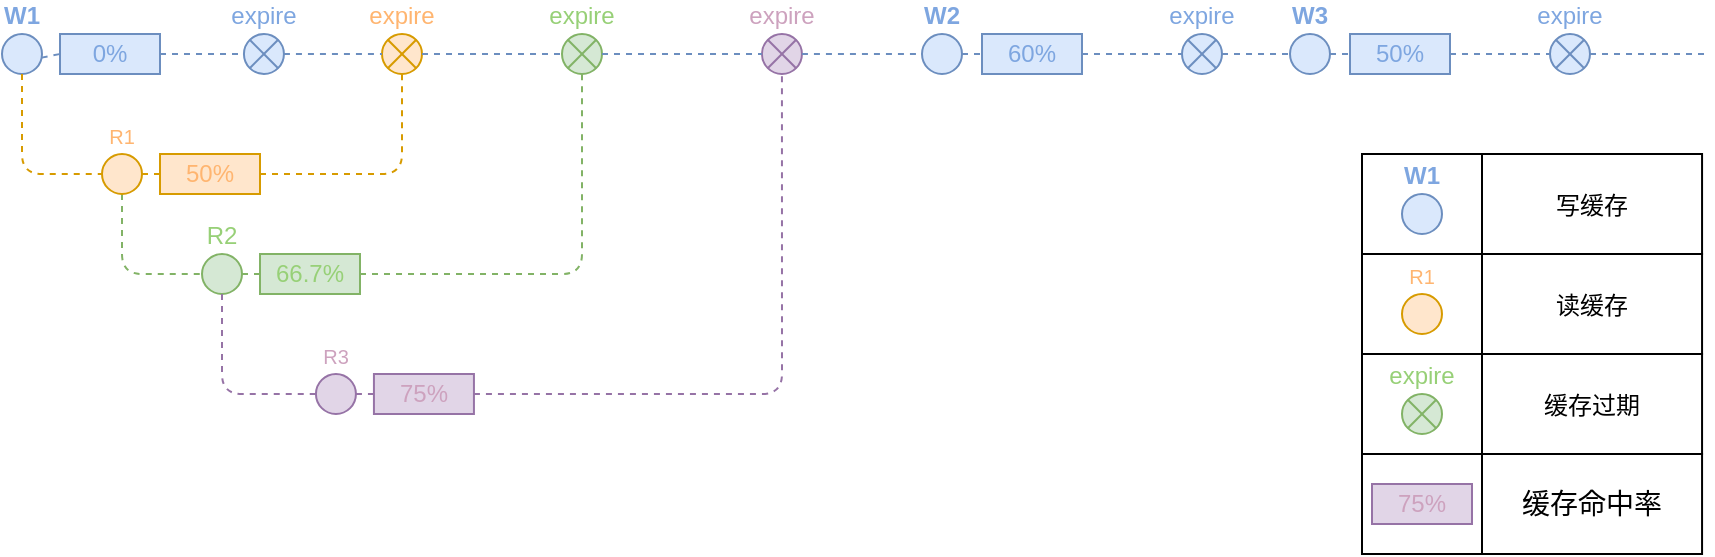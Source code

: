 <mxfile version="17.1.2" type="github">
  <diagram name="Page-1" id="bd83a815-5ea8-2e97-e5ec-87c9f400f2fa">
    <mxGraphModel dx="948" dy="529" grid="1" gridSize="10" guides="1" tooltips="1" connect="1" arrows="1" fold="1" page="1" pageScale="1.5" pageWidth="1169" pageHeight="826" background="none" math="0" shadow="0">
      <root>
        <mxCell id="0" style=";html=1;" />
        <mxCell id="1" style=";html=1;" parent="0" />
        <mxCell id="F4GWBupZAmnBH1ptHHpH-1" value="" style="whiteSpace=wrap;html=1;rounded=0;shadow=0;strokeWidth=1;fontSize=14" vertex="1" parent="1">
          <mxGeometry x="710" y="270" width="60" height="50" as="geometry" />
        </mxCell>
        <mxCell id="F4GWBupZAmnBH1ptHHpH-2" value="缓存命中率" style="whiteSpace=wrap;html=1;rounded=0;shadow=0;strokeWidth=1;fontSize=14" vertex="1" parent="1">
          <mxGeometry x="770" y="270" width="110.03" height="50" as="geometry" />
        </mxCell>
        <mxCell id="F4GWBupZAmnBH1ptHHpH-3" value="" style="whiteSpace=wrap;html=1;rounded=0;shadow=0;strokeWidth=1;fontSize=14" vertex="1" parent="1">
          <mxGeometry x="710" y="220" width="60" height="50" as="geometry" />
        </mxCell>
        <mxCell id="F4GWBupZAmnBH1ptHHpH-4" value="&lt;span style=&quot;font-size: 12px&quot;&gt;缓存过期&lt;/span&gt;" style="whiteSpace=wrap;html=1;rounded=0;shadow=0;strokeWidth=1;fontSize=14" vertex="1" parent="1">
          <mxGeometry x="770" y="220" width="110.03" height="50" as="geometry" />
        </mxCell>
        <mxCell id="F4GWBupZAmnBH1ptHHpH-5" value="" style="whiteSpace=wrap;html=1;rounded=0;shadow=0;strokeWidth=1;fontSize=14" vertex="1" parent="1">
          <mxGeometry x="710" y="170" width="60" height="50" as="geometry" />
        </mxCell>
        <mxCell id="F4GWBupZAmnBH1ptHHpH-6" value="&lt;span style=&quot;font-size: 12px&quot;&gt;读缓存&lt;/span&gt;" style="whiteSpace=wrap;html=1;rounded=0;shadow=0;strokeWidth=1;fontSize=14" vertex="1" parent="1">
          <mxGeometry x="770" y="170" width="110.03" height="50" as="geometry" />
        </mxCell>
        <mxCell id="F4GWBupZAmnBH1ptHHpH-7" value="" style="whiteSpace=wrap;html=1;rounded=0;shadow=0;strokeWidth=1;fontSize=14" vertex="1" parent="1">
          <mxGeometry x="710" y="120" width="60" height="50" as="geometry" />
        </mxCell>
        <mxCell id="F4GWBupZAmnBH1ptHHpH-8" value="&lt;span style=&quot;font-size: 12px&quot;&gt;写缓存&lt;/span&gt;" style="whiteSpace=wrap;html=1;rounded=0;shadow=0;strokeWidth=1;fontSize=14" vertex="1" parent="1">
          <mxGeometry x="770" y="120" width="110.03" height="50" as="geometry" />
        </mxCell>
        <mxCell id="F4GWBupZAmnBH1ptHHpH-9" value="" style="endArrow=none;dashed=1;html=1;fillColor=#dae8fc;strokeColor=#6c8ebf;exitX=1;exitY=0.5;exitDx=0;exitDy=0;startArrow=none;" edge="1" parent="1" source="F4GWBupZAmnBH1ptHHpH-44">
          <mxGeometry width="50" height="50" relative="1" as="geometry">
            <mxPoint x="740" y="70" as="sourcePoint" />
            <mxPoint x="700" y="70" as="targetPoint" />
          </mxGeometry>
        </mxCell>
        <mxCell id="F4GWBupZAmnBH1ptHHpH-10" value="W1" style="ellipse;whiteSpace=wrap;html=1;aspect=fixed;fillColor=#dae8fc;strokeColor=#6c8ebf;fontStyle=1;labelPosition=center;verticalLabelPosition=top;align=center;verticalAlign=bottom;fontColor=#7EA6E0;" vertex="1" parent="1">
          <mxGeometry x="30" y="60" width="20" height="20" as="geometry" />
        </mxCell>
        <mxCell id="F4GWBupZAmnBH1ptHHpH-11" value="R2" style="ellipse;whiteSpace=wrap;html=1;aspect=fixed;fillColor=#d5e8d4;strokeColor=#82b366;labelPosition=center;verticalLabelPosition=top;align=center;verticalAlign=bottom;fontColor=#97D077;" vertex="1" parent="1">
          <mxGeometry x="130" y="170" width="20" height="20" as="geometry" />
        </mxCell>
        <mxCell id="F4GWBupZAmnBH1ptHHpH-12" style="edgeStyle=orthogonalEdgeStyle;rounded=1;orthogonalLoop=1;jettySize=auto;html=1;dashed=1;endArrow=none;endFill=0;fillColor=#d5e8d4;strokeColor=#82b366;exitX=0.5;exitY=1;exitDx=0;exitDy=0;" edge="1" parent="1" source="F4GWBupZAmnBH1ptHHpH-14" target="F4GWBupZAmnBH1ptHHpH-11">
          <mxGeometry relative="1" as="geometry">
            <mxPoint x="680" y="180" as="targetPoint" />
            <mxPoint x="100" y="180" as="sourcePoint" />
            <Array as="points">
              <mxPoint x="90" y="180" />
            </Array>
          </mxGeometry>
        </mxCell>
        <mxCell id="F4GWBupZAmnBH1ptHHpH-13" style="edgeStyle=orthogonalEdgeStyle;rounded=1;orthogonalLoop=1;jettySize=auto;html=1;dashed=1;endArrow=none;endFill=0;fontSize=10;fontColor=#FFB570;fillColor=#ffe6cc;strokeColor=#d79b00;exitX=0.5;exitY=1;exitDx=0;exitDy=0;" edge="1" parent="1" source="F4GWBupZAmnBH1ptHHpH-10" target="F4GWBupZAmnBH1ptHHpH-14">
          <mxGeometry relative="1" as="geometry">
            <Array as="points">
              <mxPoint x="40" y="130" />
            </Array>
          </mxGeometry>
        </mxCell>
        <mxCell id="F4GWBupZAmnBH1ptHHpH-14" value="R1" style="ellipse;whiteSpace=wrap;html=1;aspect=fixed;fontSize=10;labelPosition=center;verticalLabelPosition=top;align=center;verticalAlign=bottom;fillColor=#ffe6cc;strokeColor=#d79b00;fontColor=#FFB570;" vertex="1" parent="1">
          <mxGeometry x="80.0" y="120" width="20" height="20" as="geometry" />
        </mxCell>
        <mxCell id="F4GWBupZAmnBH1ptHHpH-15" value="R3" style="ellipse;whiteSpace=wrap;html=1;aspect=fixed;fontSize=10;fillColor=#e1d5e7;strokeColor=#9673a6;labelPosition=center;verticalLabelPosition=top;align=center;verticalAlign=bottom;fontColor=#CDA2BE;" vertex="1" parent="1">
          <mxGeometry x="186.97" y="230" width="20" height="20" as="geometry" />
        </mxCell>
        <mxCell id="F4GWBupZAmnBH1ptHHpH-16" style="edgeStyle=orthogonalEdgeStyle;rounded=1;orthogonalLoop=1;jettySize=auto;html=1;dashed=1;endArrow=none;endFill=0;fontSize=12;fontColor=#FFB570;fillColor=#e1d5e7;strokeColor=#9673a6;exitX=0.5;exitY=1;exitDx=0;exitDy=0;" edge="1" parent="1" source="F4GWBupZAmnBH1ptHHpH-11" target="F4GWBupZAmnBH1ptHHpH-15">
          <mxGeometry relative="1" as="geometry">
            <mxPoint x="120" y="240" as="sourcePoint" />
            <mxPoint x="209.97" y="260" as="targetPoint" />
            <Array as="points">
              <mxPoint x="140" y="240" />
            </Array>
          </mxGeometry>
        </mxCell>
        <mxCell id="F4GWBupZAmnBH1ptHHpH-17" value="expire" style="shape=sumEllipse;perimeter=ellipsePerimeter;whiteSpace=wrap;html=1;backgroundOutline=1;labelPosition=center;verticalLabelPosition=top;align=center;verticalAlign=bottom;fillColor=#dae8fc;strokeColor=#6c8ebf;fontColor=#7EA6E0;" vertex="1" parent="1">
          <mxGeometry x="150.97" y="60" width="20" height="20" as="geometry" />
        </mxCell>
        <mxCell id="F4GWBupZAmnBH1ptHHpH-18" value="" style="endArrow=none;dashed=1;html=1;fillColor=#dae8fc;strokeColor=#6c8ebf;labelPosition=center;verticalLabelPosition=top;align=center;verticalAlign=bottom;fontSize=6;startArrow=none;" edge="1" parent="1" source="F4GWBupZAmnBH1ptHHpH-32" target="F4GWBupZAmnBH1ptHHpH-17">
          <mxGeometry width="50" height="50" relative="1" as="geometry">
            <mxPoint x="50" y="70" as="sourcePoint" />
            <mxPoint x="640" y="70" as="targetPoint" />
            <Array as="points" />
          </mxGeometry>
        </mxCell>
        <mxCell id="F4GWBupZAmnBH1ptHHpH-19" value="" style="edgeStyle=orthogonalEdgeStyle;rounded=1;orthogonalLoop=1;jettySize=auto;html=1;dashed=1;endArrow=none;endFill=0;fontSize=12;fontColor=#FFB570;fillColor=#ffe6cc;strokeColor=#d79b00;startArrow=none;" edge="1" parent="1" source="F4GWBupZAmnBH1ptHHpH-34" target="F4GWBupZAmnBH1ptHHpH-22">
          <mxGeometry relative="1" as="geometry">
            <mxPoint x="100" y="130" as="sourcePoint" />
            <mxPoint x="434.66" y="150" as="targetPoint" />
            <Array as="points" />
          </mxGeometry>
        </mxCell>
        <mxCell id="F4GWBupZAmnBH1ptHHpH-20" value="" style="edgeStyle=orthogonalEdgeStyle;rounded=1;orthogonalLoop=1;jettySize=auto;html=1;dashed=1;endArrow=none;endFill=0;fillColor=#d5e8d4;strokeColor=#82b366;startArrow=none;" edge="1" parent="1" source="F4GWBupZAmnBH1ptHHpH-36" target="F4GWBupZAmnBH1ptHHpH-24">
          <mxGeometry relative="1" as="geometry">
            <mxPoint x="269.97" y="180" as="targetPoint" />
            <mxPoint x="150" y="180" as="sourcePoint" />
            <Array as="points">
              <mxPoint x="320" y="180" />
            </Array>
          </mxGeometry>
        </mxCell>
        <mxCell id="F4GWBupZAmnBH1ptHHpH-21" value="" style="edgeStyle=orthogonalEdgeStyle;rounded=1;orthogonalLoop=1;jettySize=auto;html=1;dashed=1;endArrow=none;endFill=0;fontSize=12;fontColor=#FFB570;fillColor=#e1d5e7;strokeColor=#9673a6;startArrow=none;" edge="1" parent="1" source="F4GWBupZAmnBH1ptHHpH-38" target="F4GWBupZAmnBH1ptHHpH-26">
          <mxGeometry relative="1" as="geometry">
            <mxPoint x="206.97" y="240" as="sourcePoint" />
            <mxPoint x="610" y="70" as="targetPoint" />
          </mxGeometry>
        </mxCell>
        <mxCell id="F4GWBupZAmnBH1ptHHpH-22" value="expire" style="shape=sumEllipse;perimeter=ellipsePerimeter;whiteSpace=wrap;html=1;backgroundOutline=1;labelPosition=center;verticalLabelPosition=top;align=center;verticalAlign=bottom;fillColor=#ffe6cc;strokeColor=#d79b00;fontColor=#FFB570;" vertex="1" parent="1">
          <mxGeometry x="220.0" y="60" width="20" height="20" as="geometry" />
        </mxCell>
        <mxCell id="F4GWBupZAmnBH1ptHHpH-23" value="" style="endArrow=none;dashed=1;html=1;fillColor=#dae8fc;strokeColor=#6c8ebf;startArrow=none;" edge="1" parent="1" source="F4GWBupZAmnBH1ptHHpH-17" target="F4GWBupZAmnBH1ptHHpH-22">
          <mxGeometry width="50" height="50" relative="1" as="geometry">
            <mxPoint x="140" y="70" as="sourcePoint" />
            <mxPoint x="640" y="70" as="targetPoint" />
            <Array as="points" />
          </mxGeometry>
        </mxCell>
        <mxCell id="F4GWBupZAmnBH1ptHHpH-24" value="expire" style="shape=sumEllipse;perimeter=ellipsePerimeter;whiteSpace=wrap;html=1;backgroundOutline=1;labelPosition=center;verticalLabelPosition=top;align=center;verticalAlign=bottom;fillColor=#d5e8d4;strokeColor=#82b366;fontColor=#97D077;" vertex="1" parent="1">
          <mxGeometry x="310" y="60" width="20" height="20" as="geometry" />
        </mxCell>
        <mxCell id="F4GWBupZAmnBH1ptHHpH-25" value="" style="endArrow=none;dashed=1;html=1;fillColor=#dae8fc;strokeColor=#6c8ebf;startArrow=none;" edge="1" parent="1" source="F4GWBupZAmnBH1ptHHpH-22" target="F4GWBupZAmnBH1ptHHpH-24">
          <mxGeometry width="50" height="50" relative="1" as="geometry">
            <mxPoint x="229.97" y="70" as="sourcePoint" />
            <mxPoint x="640" y="70" as="targetPoint" />
            <Array as="points" />
          </mxGeometry>
        </mxCell>
        <mxCell id="F4GWBupZAmnBH1ptHHpH-26" value="expire" style="shape=sumEllipse;perimeter=ellipsePerimeter;whiteSpace=wrap;html=1;backgroundOutline=1;labelPosition=center;verticalLabelPosition=top;align=center;verticalAlign=bottom;fillColor=#e1d5e7;strokeColor=#9673a6;fontColor=#CDA2BE;" vertex="1" parent="1">
          <mxGeometry x="409.97" y="60" width="20" height="20" as="geometry" />
        </mxCell>
        <mxCell id="F4GWBupZAmnBH1ptHHpH-27" value="" style="endArrow=none;dashed=1;html=1;fillColor=#dae8fc;strokeColor=#6c8ebf;startArrow=none;" edge="1" parent="1" source="F4GWBupZAmnBH1ptHHpH-24" target="F4GWBupZAmnBH1ptHHpH-26">
          <mxGeometry width="50" height="50" relative="1" as="geometry">
            <mxPoint x="330" y="70" as="sourcePoint" />
            <mxPoint x="640" y="70" as="targetPoint" />
            <Array as="points" />
          </mxGeometry>
        </mxCell>
        <mxCell id="F4GWBupZAmnBH1ptHHpH-28" value="W1" style="ellipse;whiteSpace=wrap;html=1;aspect=fixed;fillColor=#dae8fc;strokeColor=#6c8ebf;fontStyle=1;labelPosition=center;verticalLabelPosition=top;align=center;verticalAlign=bottom;fontColor=#7EA6E0;" vertex="1" parent="1">
          <mxGeometry x="730" y="140" width="20" height="20" as="geometry" />
        </mxCell>
        <mxCell id="F4GWBupZAmnBH1ptHHpH-29" value="R1" style="ellipse;whiteSpace=wrap;html=1;aspect=fixed;fontSize=10;labelPosition=center;verticalLabelPosition=top;align=center;verticalAlign=bottom;fillColor=#ffe6cc;strokeColor=#d79b00;fontColor=#FFB570;" vertex="1" parent="1">
          <mxGeometry x="730" y="190" width="20" height="20" as="geometry" />
        </mxCell>
        <mxCell id="F4GWBupZAmnBH1ptHHpH-30" value="expire" style="shape=sumEllipse;perimeter=ellipsePerimeter;whiteSpace=wrap;html=1;backgroundOutline=1;labelPosition=center;verticalLabelPosition=top;align=center;verticalAlign=bottom;fillColor=#d5e8d4;strokeColor=#82b366;fontColor=#97D077;" vertex="1" parent="1">
          <mxGeometry x="730" y="240" width="20" height="20" as="geometry" />
        </mxCell>
        <mxCell id="F4GWBupZAmnBH1ptHHpH-31" value="" style="endArrow=none;dashed=1;html=1;fillColor=#dae8fc;strokeColor=#6c8ebf;startArrow=none;" edge="1" parent="1" source="F4GWBupZAmnBH1ptHHpH-40">
          <mxGeometry width="50" height="50" relative="1" as="geometry">
            <mxPoint x="429.97" y="70" as="sourcePoint" />
            <mxPoint x="500" y="70" as="targetPoint" />
            <Array as="points" />
          </mxGeometry>
        </mxCell>
        <mxCell id="F4GWBupZAmnBH1ptHHpH-32" value="0%" style="text;html=1;strokeColor=#6c8ebf;fillColor=#dae8fc;align=center;verticalAlign=middle;whiteSpace=wrap;rounded=0;fontColor=#7EA6E0;" vertex="1" parent="1">
          <mxGeometry x="59" y="60" width="50" height="20" as="geometry" />
        </mxCell>
        <mxCell id="F4GWBupZAmnBH1ptHHpH-33" value="" style="endArrow=none;dashed=1;html=1;fillColor=#dae8fc;strokeColor=#6c8ebf;labelPosition=center;verticalLabelPosition=top;align=center;verticalAlign=bottom;fontSize=6;" edge="1" parent="1" source="F4GWBupZAmnBH1ptHHpH-10" target="F4GWBupZAmnBH1ptHHpH-32">
          <mxGeometry width="50" height="50" relative="1" as="geometry">
            <mxPoint x="50" y="70" as="sourcePoint" />
            <mxPoint x="120" y="70" as="targetPoint" />
            <Array as="points" />
          </mxGeometry>
        </mxCell>
        <mxCell id="F4GWBupZAmnBH1ptHHpH-34" value="50%" style="text;html=1;strokeColor=#d79b00;fillColor=#ffe6cc;align=center;verticalAlign=middle;whiteSpace=wrap;rounded=0;fontSize=12;fontColor=#FFB570;" vertex="1" parent="1">
          <mxGeometry x="109.0" y="120" width="50" height="20" as="geometry" />
        </mxCell>
        <mxCell id="F4GWBupZAmnBH1ptHHpH-35" value="" style="edgeStyle=orthogonalEdgeStyle;rounded=1;orthogonalLoop=1;jettySize=auto;html=1;dashed=1;endArrow=none;endFill=0;fontSize=12;fontColor=#FFB570;fillColor=#ffe6cc;strokeColor=#d79b00;" edge="1" parent="1" source="F4GWBupZAmnBH1ptHHpH-14" target="F4GWBupZAmnBH1ptHHpH-34">
          <mxGeometry relative="1" as="geometry">
            <mxPoint x="100" y="130" as="sourcePoint" />
            <mxPoint x="219.97" y="80" as="targetPoint" />
            <Array as="points">
              <mxPoint x="110" y="130" />
              <mxPoint x="110" y="130" />
            </Array>
          </mxGeometry>
        </mxCell>
        <mxCell id="F4GWBupZAmnBH1ptHHpH-36" value="66.7%" style="text;html=1;strokeColor=#82b366;fillColor=#d5e8d4;align=center;verticalAlign=middle;whiteSpace=wrap;rounded=0;fontColor=#97D077;" vertex="1" parent="1">
          <mxGeometry x="159" y="170" width="50" height="20" as="geometry" />
        </mxCell>
        <mxCell id="F4GWBupZAmnBH1ptHHpH-37" value="" style="edgeStyle=orthogonalEdgeStyle;rounded=1;orthogonalLoop=1;jettySize=auto;html=1;dashed=1;endArrow=none;endFill=0;fillColor=#d5e8d4;strokeColor=#82b366;" edge="1" parent="1" source="F4GWBupZAmnBH1ptHHpH-11" target="F4GWBupZAmnBH1ptHHpH-36">
          <mxGeometry relative="1" as="geometry">
            <mxPoint x="320" y="80" as="targetPoint" />
            <mxPoint x="150" y="180" as="sourcePoint" />
            <Array as="points">
              <mxPoint x="160" y="180" />
              <mxPoint x="160" y="180" />
            </Array>
          </mxGeometry>
        </mxCell>
        <mxCell id="F4GWBupZAmnBH1ptHHpH-38" value="75%" style="text;html=1;strokeColor=#9673a6;fillColor=#e1d5e7;align=center;verticalAlign=middle;whiteSpace=wrap;rounded=0;fontColor=#CDA2BE;" vertex="1" parent="1">
          <mxGeometry x="215.97" y="230" width="50" height="20" as="geometry" />
        </mxCell>
        <mxCell id="F4GWBupZAmnBH1ptHHpH-39" value="" style="edgeStyle=orthogonalEdgeStyle;rounded=1;orthogonalLoop=1;jettySize=auto;html=1;dashed=1;endArrow=none;endFill=0;fontSize=12;fontColor=#FFB570;fillColor=#e1d5e7;strokeColor=#9673a6;" edge="1" parent="1" source="F4GWBupZAmnBH1ptHHpH-15" target="F4GWBupZAmnBH1ptHHpH-38">
          <mxGeometry relative="1" as="geometry">
            <mxPoint x="206.97" y="240" as="sourcePoint" />
            <mxPoint x="419.97" y="80" as="targetPoint" />
            <Array as="points">
              <mxPoint x="220" y="240" />
              <mxPoint x="220" y="240" />
            </Array>
          </mxGeometry>
        </mxCell>
        <mxCell id="F4GWBupZAmnBH1ptHHpH-40" value="W2" style="ellipse;whiteSpace=wrap;html=1;aspect=fixed;fillColor=#dae8fc;strokeColor=#6c8ebf;fontStyle=1;labelPosition=center;verticalLabelPosition=top;align=center;verticalAlign=bottom;fontColor=#7EA6E0;" vertex="1" parent="1">
          <mxGeometry x="490" y="60" width="20" height="20" as="geometry" />
        </mxCell>
        <mxCell id="F4GWBupZAmnBH1ptHHpH-41" value="" style="endArrow=none;dashed=1;html=1;fillColor=#dae8fc;strokeColor=#6c8ebf;startArrow=none;" edge="1" parent="1" source="F4GWBupZAmnBH1ptHHpH-26" target="F4GWBupZAmnBH1ptHHpH-40">
          <mxGeometry width="50" height="50" relative="1" as="geometry">
            <mxPoint x="429.97" y="70" as="sourcePoint" />
            <mxPoint x="500" y="70" as="targetPoint" />
            <Array as="points" />
          </mxGeometry>
        </mxCell>
        <mxCell id="F4GWBupZAmnBH1ptHHpH-42" value="60%" style="text;html=1;strokeColor=#6c8ebf;fillColor=#dae8fc;align=center;verticalAlign=middle;whiteSpace=wrap;rounded=0;fontColor=#7EA6E0;" vertex="1" parent="1">
          <mxGeometry x="520" y="60" width="50" height="20" as="geometry" />
        </mxCell>
        <mxCell id="F4GWBupZAmnBH1ptHHpH-43" value="" style="endArrow=none;dashed=1;html=1;fillColor=#dae8fc;strokeColor=#6c8ebf;exitX=1;exitY=0.5;exitDx=0;exitDy=0;" edge="1" parent="1" source="F4GWBupZAmnBH1ptHHpH-40" target="F4GWBupZAmnBH1ptHHpH-42">
          <mxGeometry width="50" height="50" relative="1" as="geometry">
            <mxPoint x="510" y="70" as="sourcePoint" />
            <mxPoint x="700" y="70" as="targetPoint" />
          </mxGeometry>
        </mxCell>
        <mxCell id="F4GWBupZAmnBH1ptHHpH-44" value="expire" style="shape=sumEllipse;perimeter=ellipsePerimeter;whiteSpace=wrap;html=1;backgroundOutline=1;labelPosition=center;verticalLabelPosition=top;align=center;verticalAlign=bottom;fillColor=#dae8fc;strokeColor=#6c8ebf;fontColor=#7EA6E0;" vertex="1" parent="1">
          <mxGeometry x="620" y="60" width="20" height="20" as="geometry" />
        </mxCell>
        <mxCell id="F4GWBupZAmnBH1ptHHpH-45" value="" style="endArrow=none;dashed=1;html=1;fillColor=#dae8fc;strokeColor=#6c8ebf;exitX=1;exitY=0.5;exitDx=0;exitDy=0;startArrow=none;" edge="1" parent="1" source="F4GWBupZAmnBH1ptHHpH-42" target="F4GWBupZAmnBH1ptHHpH-44">
          <mxGeometry width="50" height="50" relative="1" as="geometry">
            <mxPoint x="570" y="70" as="sourcePoint" />
            <mxPoint x="700" y="70" as="targetPoint" />
          </mxGeometry>
        </mxCell>
        <mxCell id="F4GWBupZAmnBH1ptHHpH-46" value="" style="endArrow=none;dashed=1;html=1;fillColor=#dae8fc;strokeColor=#6c8ebf;exitX=1;exitY=0.5;exitDx=0;exitDy=0;startArrow=none;" edge="1" parent="1" source="F4GWBupZAmnBH1ptHHpH-51">
          <mxGeometry width="50" height="50" relative="1" as="geometry">
            <mxPoint x="924" y="70" as="sourcePoint" />
            <mxPoint x="884" y="70" as="targetPoint" />
          </mxGeometry>
        </mxCell>
        <mxCell id="F4GWBupZAmnBH1ptHHpH-47" value="" style="endArrow=none;dashed=1;html=1;fillColor=#dae8fc;strokeColor=#6c8ebf;startArrow=none;" edge="1" parent="1" source="F4GWBupZAmnBH1ptHHpH-48">
          <mxGeometry width="50" height="50" relative="1" as="geometry">
            <mxPoint x="613.97" y="70" as="sourcePoint" />
            <mxPoint x="684" y="70" as="targetPoint" />
            <Array as="points" />
          </mxGeometry>
        </mxCell>
        <mxCell id="F4GWBupZAmnBH1ptHHpH-48" value="W3" style="ellipse;whiteSpace=wrap;html=1;aspect=fixed;fillColor=#dae8fc;strokeColor=#6c8ebf;fontStyle=1;labelPosition=center;verticalLabelPosition=top;align=center;verticalAlign=bottom;fontColor=#7EA6E0;" vertex="1" parent="1">
          <mxGeometry x="674" y="60" width="20" height="20" as="geometry" />
        </mxCell>
        <mxCell id="F4GWBupZAmnBH1ptHHpH-49" value="50%" style="text;html=1;strokeColor=#6c8ebf;fillColor=#dae8fc;align=center;verticalAlign=middle;whiteSpace=wrap;rounded=0;fontColor=#7EA6E0;" vertex="1" parent="1">
          <mxGeometry x="704" y="60" width="50" height="20" as="geometry" />
        </mxCell>
        <mxCell id="F4GWBupZAmnBH1ptHHpH-50" value="" style="endArrow=none;dashed=1;html=1;fillColor=#dae8fc;strokeColor=#6c8ebf;exitX=1;exitY=0.5;exitDx=0;exitDy=0;" edge="1" parent="1" source="F4GWBupZAmnBH1ptHHpH-48" target="F4GWBupZAmnBH1ptHHpH-49">
          <mxGeometry width="50" height="50" relative="1" as="geometry">
            <mxPoint x="694" y="70" as="sourcePoint" />
            <mxPoint x="884" y="70" as="targetPoint" />
          </mxGeometry>
        </mxCell>
        <mxCell id="F4GWBupZAmnBH1ptHHpH-51" value="expire" style="shape=sumEllipse;perimeter=ellipsePerimeter;whiteSpace=wrap;html=1;backgroundOutline=1;labelPosition=center;verticalLabelPosition=top;align=center;verticalAlign=bottom;fillColor=#dae8fc;strokeColor=#6c8ebf;fontColor=#7EA6E0;" vertex="1" parent="1">
          <mxGeometry x="804" y="60" width="20" height="20" as="geometry" />
        </mxCell>
        <mxCell id="F4GWBupZAmnBH1ptHHpH-52" value="" style="endArrow=none;dashed=1;html=1;fillColor=#dae8fc;strokeColor=#6c8ebf;exitX=1;exitY=0.5;exitDx=0;exitDy=0;startArrow=none;" edge="1" parent="1" source="F4GWBupZAmnBH1ptHHpH-49" target="F4GWBupZAmnBH1ptHHpH-51">
          <mxGeometry width="50" height="50" relative="1" as="geometry">
            <mxPoint x="754" y="70" as="sourcePoint" />
            <mxPoint x="884" y="70" as="targetPoint" />
          </mxGeometry>
        </mxCell>
        <mxCell id="F4GWBupZAmnBH1ptHHpH-53" value="75%" style="text;html=1;strokeColor=#9673a6;fillColor=#e1d5e7;align=center;verticalAlign=middle;whiteSpace=wrap;rounded=0;fontColor=#CDA2BE;" vertex="1" parent="1">
          <mxGeometry x="715" y="285" width="50" height="20" as="geometry" />
        </mxCell>
      </root>
    </mxGraphModel>
  </diagram>
</mxfile>

